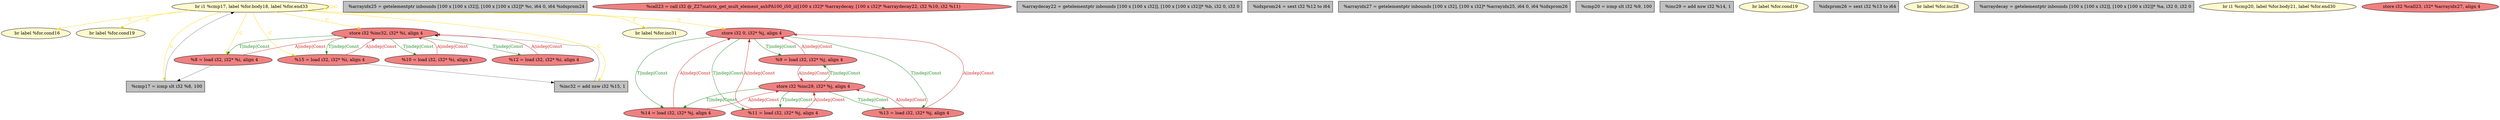 
digraph G {


node1138 [fillcolor=lemonchiffon,label="  br i1 %cmp17, label %for.body18, label %for.end33",shape=ellipse,style=filled ]
node1137 [fillcolor=grey,label="  %arrayidx25 = getelementptr inbounds [100 x [100 x i32]], [100 x [100 x i32]]* %c, i64 0, i64 %idxprom24",shape=rectangle,style=filled ]
node1136 [fillcolor=lemonchiffon,label="  br label %for.cond16",shape=ellipse,style=filled ]
node1130 [fillcolor=lightcoral,label="  %call23 = call i32 @_Z27matrix_get_mult_element_axbPA100_iS0_ii([100 x i32]* %arraydecay, [100 x i32]* %arraydecay22, i32 %10, i32 %11)",shape=ellipse,style=filled ]
node1128 [fillcolor=grey,label="  %arraydecay22 = getelementptr inbounds [100 x [100 x i32]], [100 x [100 x i32]]* %b, i32 0, i32 0",shape=rectangle,style=filled ]
node1127 [fillcolor=grey,label="  %idxprom24 = sext i32 %12 to i64",shape=rectangle,style=filled ]
node1126 [fillcolor=grey,label="  %arrayidx27 = getelementptr inbounds [100 x i32], [100 x i32]* %arrayidx25, i64 0, i64 %idxprom26",shape=rectangle,style=filled ]
node1113 [fillcolor=lemonchiffon,label="  br label %for.cond19",shape=ellipse,style=filled ]
node1109 [fillcolor=lightcoral,label="  store i32 %inc32, i32* %i, align 4",shape=ellipse,style=filled ]
node1114 [fillcolor=lightcoral,label="  store i32 %inc29, i32* %j, align 4",shape=ellipse,style=filled ]
node1121 [fillcolor=lightcoral,label="  %8 = load i32, i32* %i, align 4",shape=ellipse,style=filled ]
node1112 [fillcolor=grey,label="  %cmp17 = icmp slt i32 %8, 100",shape=rectangle,style=filled ]
node1111 [fillcolor=lightcoral,label="  %15 = load i32, i32* %i, align 4",shape=ellipse,style=filled ]
node1110 [fillcolor=lightcoral,label="  %9 = load i32, i32* %j, align 4",shape=ellipse,style=filled ]
node1134 [fillcolor=lightcoral,label="  %11 = load i32, i32* %j, align 4",shape=ellipse,style=filled ]
node1131 [fillcolor=lightcoral,label="  %13 = load i32, i32* %j, align 4",shape=ellipse,style=filled ]
node1129 [fillcolor=lightcoral,label="  %14 = load i32, i32* %j, align 4",shape=ellipse,style=filled ]
node1118 [fillcolor=grey,label="  %cmp20 = icmp slt i32 %9, 100",shape=rectangle,style=filled ]
node1133 [fillcolor=grey,label="  %inc29 = add nsw i32 %14, 1",shape=rectangle,style=filled ]
node1115 [fillcolor=lemonchiffon,label="  br label %for.inc31",shape=ellipse,style=filled ]
node1125 [fillcolor=lemonchiffon,label="  br label %for.cond19",shape=ellipse,style=filled ]
node1120 [fillcolor=lightcoral,label="  %10 = load i32, i32* %i, align 4",shape=ellipse,style=filled ]
node1132 [fillcolor=grey,label="  %inc32 = add nsw i32 %15, 1",shape=rectangle,style=filled ]
node1116 [fillcolor=lightcoral,label="  %12 = load i32, i32* %i, align 4",shape=ellipse,style=filled ]
node1124 [fillcolor=grey,label="  %idxprom26 = sext i32 %13 to i64",shape=rectangle,style=filled ]
node1117 [fillcolor=lemonchiffon,label="  br label %for.inc28",shape=ellipse,style=filled ]
node1119 [fillcolor=grey,label="  %arraydecay = getelementptr inbounds [100 x [100 x i32]], [100 x [100 x i32]]* %a, i32 0, i32 0",shape=rectangle,style=filled ]
node1122 [fillcolor=lemonchiffon,label="  br i1 %cmp20, label %for.body21, label %for.end30",shape=ellipse,style=filled ]
node1135 [fillcolor=lightcoral,label="  store i32 0, i32* %j, align 4",shape=ellipse,style=filled ]
node1123 [fillcolor=lightcoral,label="  store i32 %call23, i32* %arrayidx27, align 4",shape=ellipse,style=filled ]

node1138->node1111 [style=solid,color=gold,label="C",penwidth=1.0,fontcolor=gold ]
node1114->node1129 [style=solid,color=forestgreen,label="T|indep|Const",penwidth=1.0,fontcolor=forestgreen ]
node1132->node1109 [style=solid,color=black,label="",penwidth=0.5,fontcolor=black ]
node1112->node1138 [style=solid,color=black,label="",penwidth=0.5,fontcolor=black ]
node1121->node1109 [style=solid,color=firebrick3,label="A|indep|Const",penwidth=1.0,fontcolor=firebrick3 ]
node1138->node1135 [style=solid,color=gold,label="C",penwidth=1.0,fontcolor=gold ]
node1110->node1114 [style=solid,color=firebrick3,label="A|indep|Const",penwidth=1.0,fontcolor=firebrick3 ]
node1114->node1134 [style=solid,color=forestgreen,label="T|indep|Const",penwidth=1.0,fontcolor=forestgreen ]
node1134->node1114 [style=solid,color=firebrick3,label="A|indep|Const",penwidth=1.0,fontcolor=firebrick3 ]
node1120->node1109 [style=solid,color=firebrick3,label="A|indep|Const",penwidth=1.0,fontcolor=firebrick3 ]
node1138->node1109 [style=solid,color=gold,label="C",penwidth=1.0,fontcolor=gold ]
node1135->node1110 [style=solid,color=forestgreen,label="T|indep|Const",penwidth=1.0,fontcolor=forestgreen ]
node1109->node1121 [style=solid,color=forestgreen,label="T|indep|Const",penwidth=1.0,fontcolor=forestgreen ]
node1138->node1121 [style=solid,color=gold,label="C",penwidth=1.0,fontcolor=gold ]
node1138->node1138 [style=solid,color=gold,label="C",penwidth=1.0,fontcolor=gold ]
node1138->node1132 [style=solid,color=gold,label="C",penwidth=1.0,fontcolor=gold ]
node1138->node1112 [style=solid,color=gold,label="C",penwidth=1.0,fontcolor=gold ]
node1110->node1135 [style=solid,color=firebrick3,label="A|indep|Const",penwidth=1.0,fontcolor=firebrick3 ]
node1131->node1135 [style=solid,color=firebrick3,label="A|indep|Const",penwidth=1.0,fontcolor=firebrick3 ]
node1138->node1113 [style=solid,color=gold,label="C",penwidth=1.0,fontcolor=gold ]
node1138->node1136 [style=solid,color=gold,label="C",penwidth=1.0,fontcolor=gold ]
node1129->node1114 [style=solid,color=firebrick3,label="A|indep|Const",penwidth=1.0,fontcolor=firebrick3 ]
node1114->node1110 [style=solid,color=forestgreen,label="T|indep|Const",penwidth=1.0,fontcolor=forestgreen ]
node1121->node1112 [style=solid,color=black,label="",penwidth=0.5,fontcolor=black ]
node1109->node1120 [style=solid,color=forestgreen,label="T|indep|Const",penwidth=1.0,fontcolor=forestgreen ]
node1135->node1134 [style=solid,color=forestgreen,label="T|indep|Const",penwidth=1.0,fontcolor=forestgreen ]
node1134->node1135 [style=solid,color=firebrick3,label="A|indep|Const",penwidth=1.0,fontcolor=firebrick3 ]
node1109->node1116 [style=solid,color=forestgreen,label="T|indep|Const",penwidth=1.0,fontcolor=forestgreen ]
node1135->node1131 [style=solid,color=forestgreen,label="T|indep|Const",penwidth=1.0,fontcolor=forestgreen ]
node1114->node1131 [style=solid,color=forestgreen,label="T|indep|Const",penwidth=1.0,fontcolor=forestgreen ]
node1111->node1132 [style=solid,color=black,label="",penwidth=0.5,fontcolor=black ]
node1135->node1129 [style=solid,color=forestgreen,label="T|indep|Const",penwidth=1.0,fontcolor=forestgreen ]
node1116->node1109 [style=solid,color=firebrick3,label="A|indep|Const",penwidth=1.0,fontcolor=firebrick3 ]
node1129->node1135 [style=solid,color=firebrick3,label="A|indep|Const",penwidth=1.0,fontcolor=firebrick3 ]
node1131->node1114 [style=solid,color=firebrick3,label="A|indep|Const",penwidth=1.0,fontcolor=firebrick3 ]
node1109->node1111 [style=solid,color=forestgreen,label="T|indep|Const",penwidth=1.0,fontcolor=forestgreen ]
node1111->node1109 [style=solid,color=firebrick3,label="A|indep|Const",penwidth=1.0,fontcolor=firebrick3 ]
node1138->node1115 [style=solid,color=gold,label="C",penwidth=1.0,fontcolor=gold ]


}
